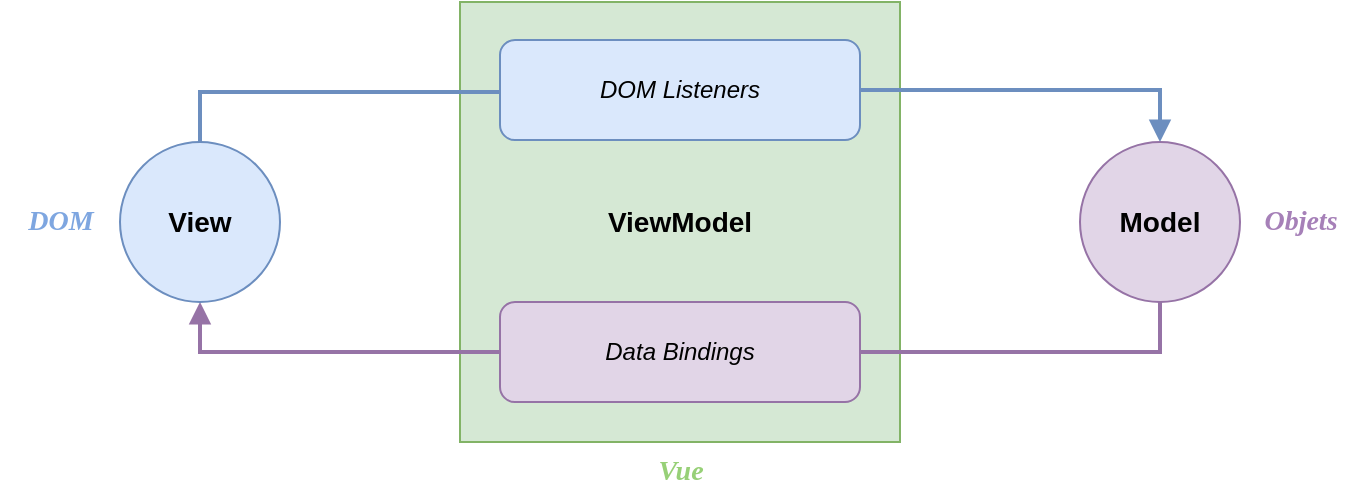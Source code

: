 <mxfile version="21.1.0" type="github">
  <diagram name="Page-1" id="GMlJ-6j5ENdUGKHWMFd1">
    <mxGraphModel dx="1434" dy="800" grid="0" gridSize="10" guides="1" tooltips="1" connect="1" arrows="1" fold="1" page="0" pageScale="1" pageWidth="827" pageHeight="1169" math="0" shadow="0">
      <root>
        <mxCell id="0" />
        <mxCell id="1" parent="0" />
        <mxCell id="_6QDV3Pyp1X2ITI4qKGK-7" value="" style="whiteSpace=wrap;html=1;aspect=fixed;fillColor=#d5e8d4;strokeColor=#82b366;" vertex="1" parent="1">
          <mxGeometry x="290" y="290" width="220" height="220" as="geometry" />
        </mxCell>
        <mxCell id="_6QDV3Pyp1X2ITI4qKGK-19" style="edgeStyle=orthogonalEdgeStyle;rounded=0;orthogonalLoop=1;jettySize=auto;html=1;entryX=0.5;entryY=0;entryDx=0;entryDy=0;strokeWidth=2;endArrow=block;endFill=1;fillColor=#dae8fc;strokeColor=#6c8ebf;exitX=1;exitY=0.5;exitDx=0;exitDy=0;" edge="1" parent="1" source="_6QDV3Pyp1X2ITI4qKGK-10" target="_6QDV3Pyp1X2ITI4qKGK-15">
          <mxGeometry relative="1" as="geometry">
            <Array as="points">
              <mxPoint x="640" y="334" />
            </Array>
          </mxGeometry>
        </mxCell>
        <mxCell id="_6QDV3Pyp1X2ITI4qKGK-10" value="&lt;i&gt;DOM Listeners&lt;/i&gt;" style="rounded=1;whiteSpace=wrap;html=1;fillColor=#dae8fc;strokeColor=#6c8ebf;" vertex="1" parent="1">
          <mxGeometry x="310" y="309" width="180" height="50" as="geometry" />
        </mxCell>
        <mxCell id="_6QDV3Pyp1X2ITI4qKGK-21" style="edgeStyle=orthogonalEdgeStyle;rounded=0;orthogonalLoop=1;jettySize=auto;html=1;entryX=0.5;entryY=1;entryDx=0;entryDy=0;strokeWidth=2;endArrow=block;endFill=1;fillColor=#e1d5e7;strokeColor=#9673a6;" edge="1" parent="1" source="_6QDV3Pyp1X2ITI4qKGK-12" target="_6QDV3Pyp1X2ITI4qKGK-17">
          <mxGeometry relative="1" as="geometry">
            <Array as="points">
              <mxPoint x="160" y="465" />
            </Array>
          </mxGeometry>
        </mxCell>
        <mxCell id="_6QDV3Pyp1X2ITI4qKGK-12" value="&lt;i&gt;Data Bindings&lt;/i&gt;" style="rounded=1;whiteSpace=wrap;html=1;fillColor=#e1d5e7;strokeColor=#9673a6;" vertex="1" parent="1">
          <mxGeometry x="310" y="440" width="180" height="50" as="geometry" />
        </mxCell>
        <mxCell id="_6QDV3Pyp1X2ITI4qKGK-13" value="&lt;b&gt;&lt;font style=&quot;font-size: 14px;&quot;&gt;ViewModel&lt;/font&gt;&lt;/b&gt;" style="text;html=1;strokeColor=none;fillColor=none;align=center;verticalAlign=middle;whiteSpace=wrap;rounded=0;" vertex="1" parent="1">
          <mxGeometry x="370" y="385" width="60" height="30" as="geometry" />
        </mxCell>
        <mxCell id="_6QDV3Pyp1X2ITI4qKGK-20" style="edgeStyle=orthogonalEdgeStyle;rounded=0;orthogonalLoop=1;jettySize=auto;html=1;endArrow=none;endFill=0;strokeWidth=2;fillColor=#e1d5e7;strokeColor=#9673a6;entryX=1;entryY=0.5;entryDx=0;entryDy=0;" edge="1" parent="1" source="_6QDV3Pyp1X2ITI4qKGK-15" target="_6QDV3Pyp1X2ITI4qKGK-12">
          <mxGeometry relative="1" as="geometry">
            <mxPoint x="580" y="590" as="targetPoint" />
            <Array as="points">
              <mxPoint x="640" y="465" />
            </Array>
          </mxGeometry>
        </mxCell>
        <mxCell id="_6QDV3Pyp1X2ITI4qKGK-15" value="&lt;b&gt;&lt;font style=&quot;font-size: 14px;&quot;&gt;Model&lt;/font&gt;&lt;/b&gt;" style="ellipse;whiteSpace=wrap;html=1;aspect=fixed;fillColor=#e1d5e7;strokeColor=#9673a6;" vertex="1" parent="1">
          <mxGeometry x="600" y="360" width="80" height="80" as="geometry" />
        </mxCell>
        <mxCell id="_6QDV3Pyp1X2ITI4qKGK-18" style="edgeStyle=orthogonalEdgeStyle;rounded=0;orthogonalLoop=1;jettySize=auto;html=1;exitX=0.5;exitY=0;exitDx=0;exitDy=0;endArrow=none;endFill=0;strokeWidth=2;fillColor=#dae8fc;strokeColor=#6c8ebf;" edge="1" parent="1" source="_6QDV3Pyp1X2ITI4qKGK-17" target="_6QDV3Pyp1X2ITI4qKGK-10">
          <mxGeometry relative="1" as="geometry">
            <Array as="points">
              <mxPoint x="160" y="335" />
            </Array>
          </mxGeometry>
        </mxCell>
        <mxCell id="_6QDV3Pyp1X2ITI4qKGK-17" value="&lt;b&gt;&lt;font style=&quot;font-size: 14px;&quot;&gt;View&lt;/font&gt;&lt;/b&gt;" style="ellipse;whiteSpace=wrap;html=1;aspect=fixed;fillColor=#dae8fc;strokeColor=#6c8ebf;" vertex="1" parent="1">
          <mxGeometry x="120" y="360" width="80" height="80" as="geometry" />
        </mxCell>
        <mxCell id="_6QDV3Pyp1X2ITI4qKGK-23" value="&lt;font style=&quot;font-size: 14px;&quot;&gt;&lt;i style=&quot;&quot;&gt;&lt;b style=&quot;&quot;&gt;Vue&lt;/b&gt;&lt;/i&gt;&lt;/font&gt;" style="text;html=1;strokeColor=none;fillColor=none;align=center;verticalAlign=middle;rounded=0;fontFamily=Comic Sans MS;fontColor=#97D077;" vertex="1" parent="1">
          <mxGeometry x="370" y="510" width="60" height="30" as="geometry" />
        </mxCell>
        <mxCell id="_6QDV3Pyp1X2ITI4qKGK-24" value="&lt;i&gt;&lt;b&gt;&lt;font style=&quot;font-size: 14px;&quot;&gt;Objets&lt;/font&gt;&lt;/b&gt;&lt;/i&gt;" style="text;html=1;strokeColor=none;fillColor=none;align=center;verticalAlign=middle;rounded=0;fontFamily=Comic Sans MS;fontColor=#A680B8;" vertex="1" parent="1">
          <mxGeometry x="680" y="385" width="60" height="30" as="geometry" />
        </mxCell>
        <mxCell id="_6QDV3Pyp1X2ITI4qKGK-25" value="&lt;font style=&quot;font-size: 14px;&quot;&gt;&lt;i style=&quot;&quot;&gt;&lt;b style=&quot;&quot;&gt;DOM&lt;/b&gt;&lt;/i&gt;&lt;/font&gt;" style="text;html=1;strokeColor=none;fillColor=none;align=center;verticalAlign=middle;rounded=0;fontFamily=Comic Sans MS;fontColor=#7EA6E0;" vertex="1" parent="1">
          <mxGeometry x="60" y="385" width="60" height="30" as="geometry" />
        </mxCell>
      </root>
    </mxGraphModel>
  </diagram>
</mxfile>
